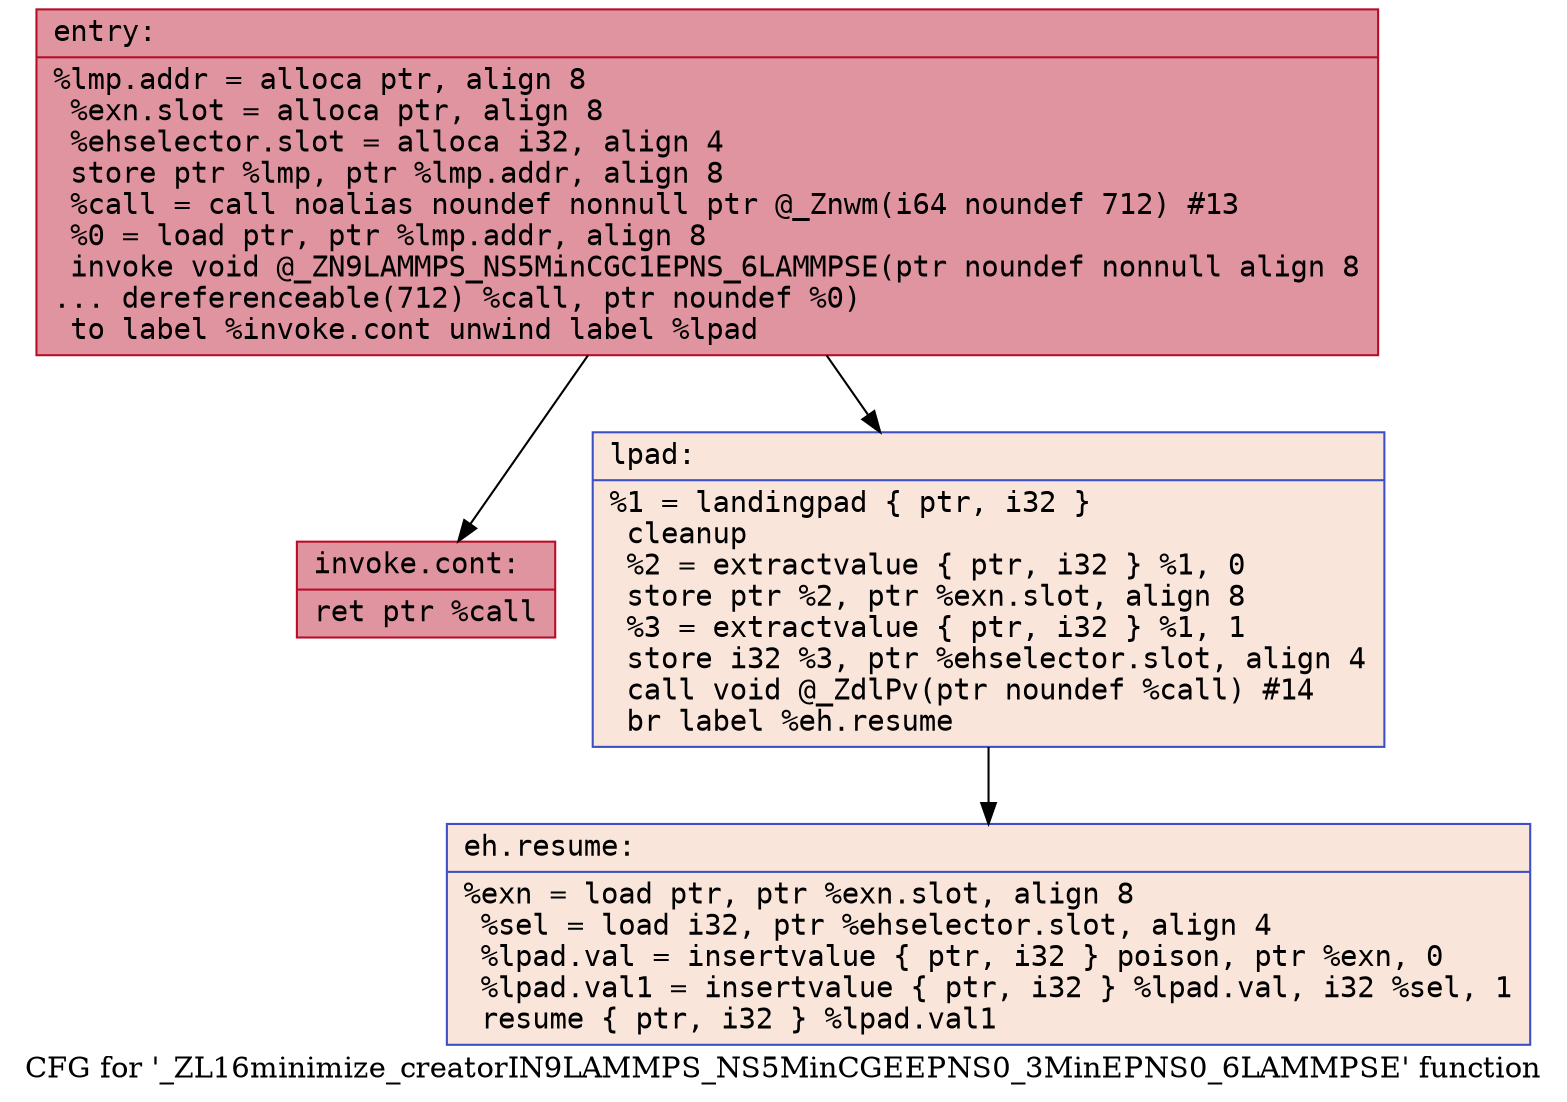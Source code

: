 digraph "CFG for '_ZL16minimize_creatorIN9LAMMPS_NS5MinCGEEPNS0_3MinEPNS0_6LAMMPSE' function" {
	label="CFG for '_ZL16minimize_creatorIN9LAMMPS_NS5MinCGEEPNS0_3MinEPNS0_6LAMMPSE' function";

	Node0x55ee27110120 [shape=record,color="#b70d28ff", style=filled, fillcolor="#b70d2870" fontname="Courier",label="{entry:\l|  %lmp.addr = alloca ptr, align 8\l  %exn.slot = alloca ptr, align 8\l  %ehselector.slot = alloca i32, align 4\l  store ptr %lmp, ptr %lmp.addr, align 8\l  %call = call noalias noundef nonnull ptr @_Znwm(i64 noundef 712) #13\l  %0 = load ptr, ptr %lmp.addr, align 8\l  invoke void @_ZN9LAMMPS_NS5MinCGC1EPNS_6LAMMPSE(ptr noundef nonnull align 8\l... dereferenceable(712) %call, ptr noundef %0)\l          to label %invoke.cont unwind label %lpad\l}"];
	Node0x55ee27110120 -> Node0x55ee271107a0[tooltip="entry -> invoke.cont\nProbability 100.00%" ];
	Node0x55ee27110120 -> Node0x55ee27110880[tooltip="entry -> lpad\nProbability 0.00%" ];
	Node0x55ee271107a0 [shape=record,color="#b70d28ff", style=filled, fillcolor="#b70d2870" fontname="Courier",label="{invoke.cont:\l|  ret ptr %call\l}"];
	Node0x55ee27110880 [shape=record,color="#3d50c3ff", style=filled, fillcolor="#f4c5ad70" fontname="Courier",label="{lpad:\l|  %1 = landingpad \{ ptr, i32 \}\l          cleanup\l  %2 = extractvalue \{ ptr, i32 \} %1, 0\l  store ptr %2, ptr %exn.slot, align 8\l  %3 = extractvalue \{ ptr, i32 \} %1, 1\l  store i32 %3, ptr %ehselector.slot, align 4\l  call void @_ZdlPv(ptr noundef %call) #14\l  br label %eh.resume\l}"];
	Node0x55ee27110880 -> Node0x55ee27110f40[tooltip="lpad -> eh.resume\nProbability 100.00%" ];
	Node0x55ee27110f40 [shape=record,color="#3d50c3ff", style=filled, fillcolor="#f4c5ad70" fontname="Courier",label="{eh.resume:\l|  %exn = load ptr, ptr %exn.slot, align 8\l  %sel = load i32, ptr %ehselector.slot, align 4\l  %lpad.val = insertvalue \{ ptr, i32 \} poison, ptr %exn, 0\l  %lpad.val1 = insertvalue \{ ptr, i32 \} %lpad.val, i32 %sel, 1\l  resume \{ ptr, i32 \} %lpad.val1\l}"];
}
